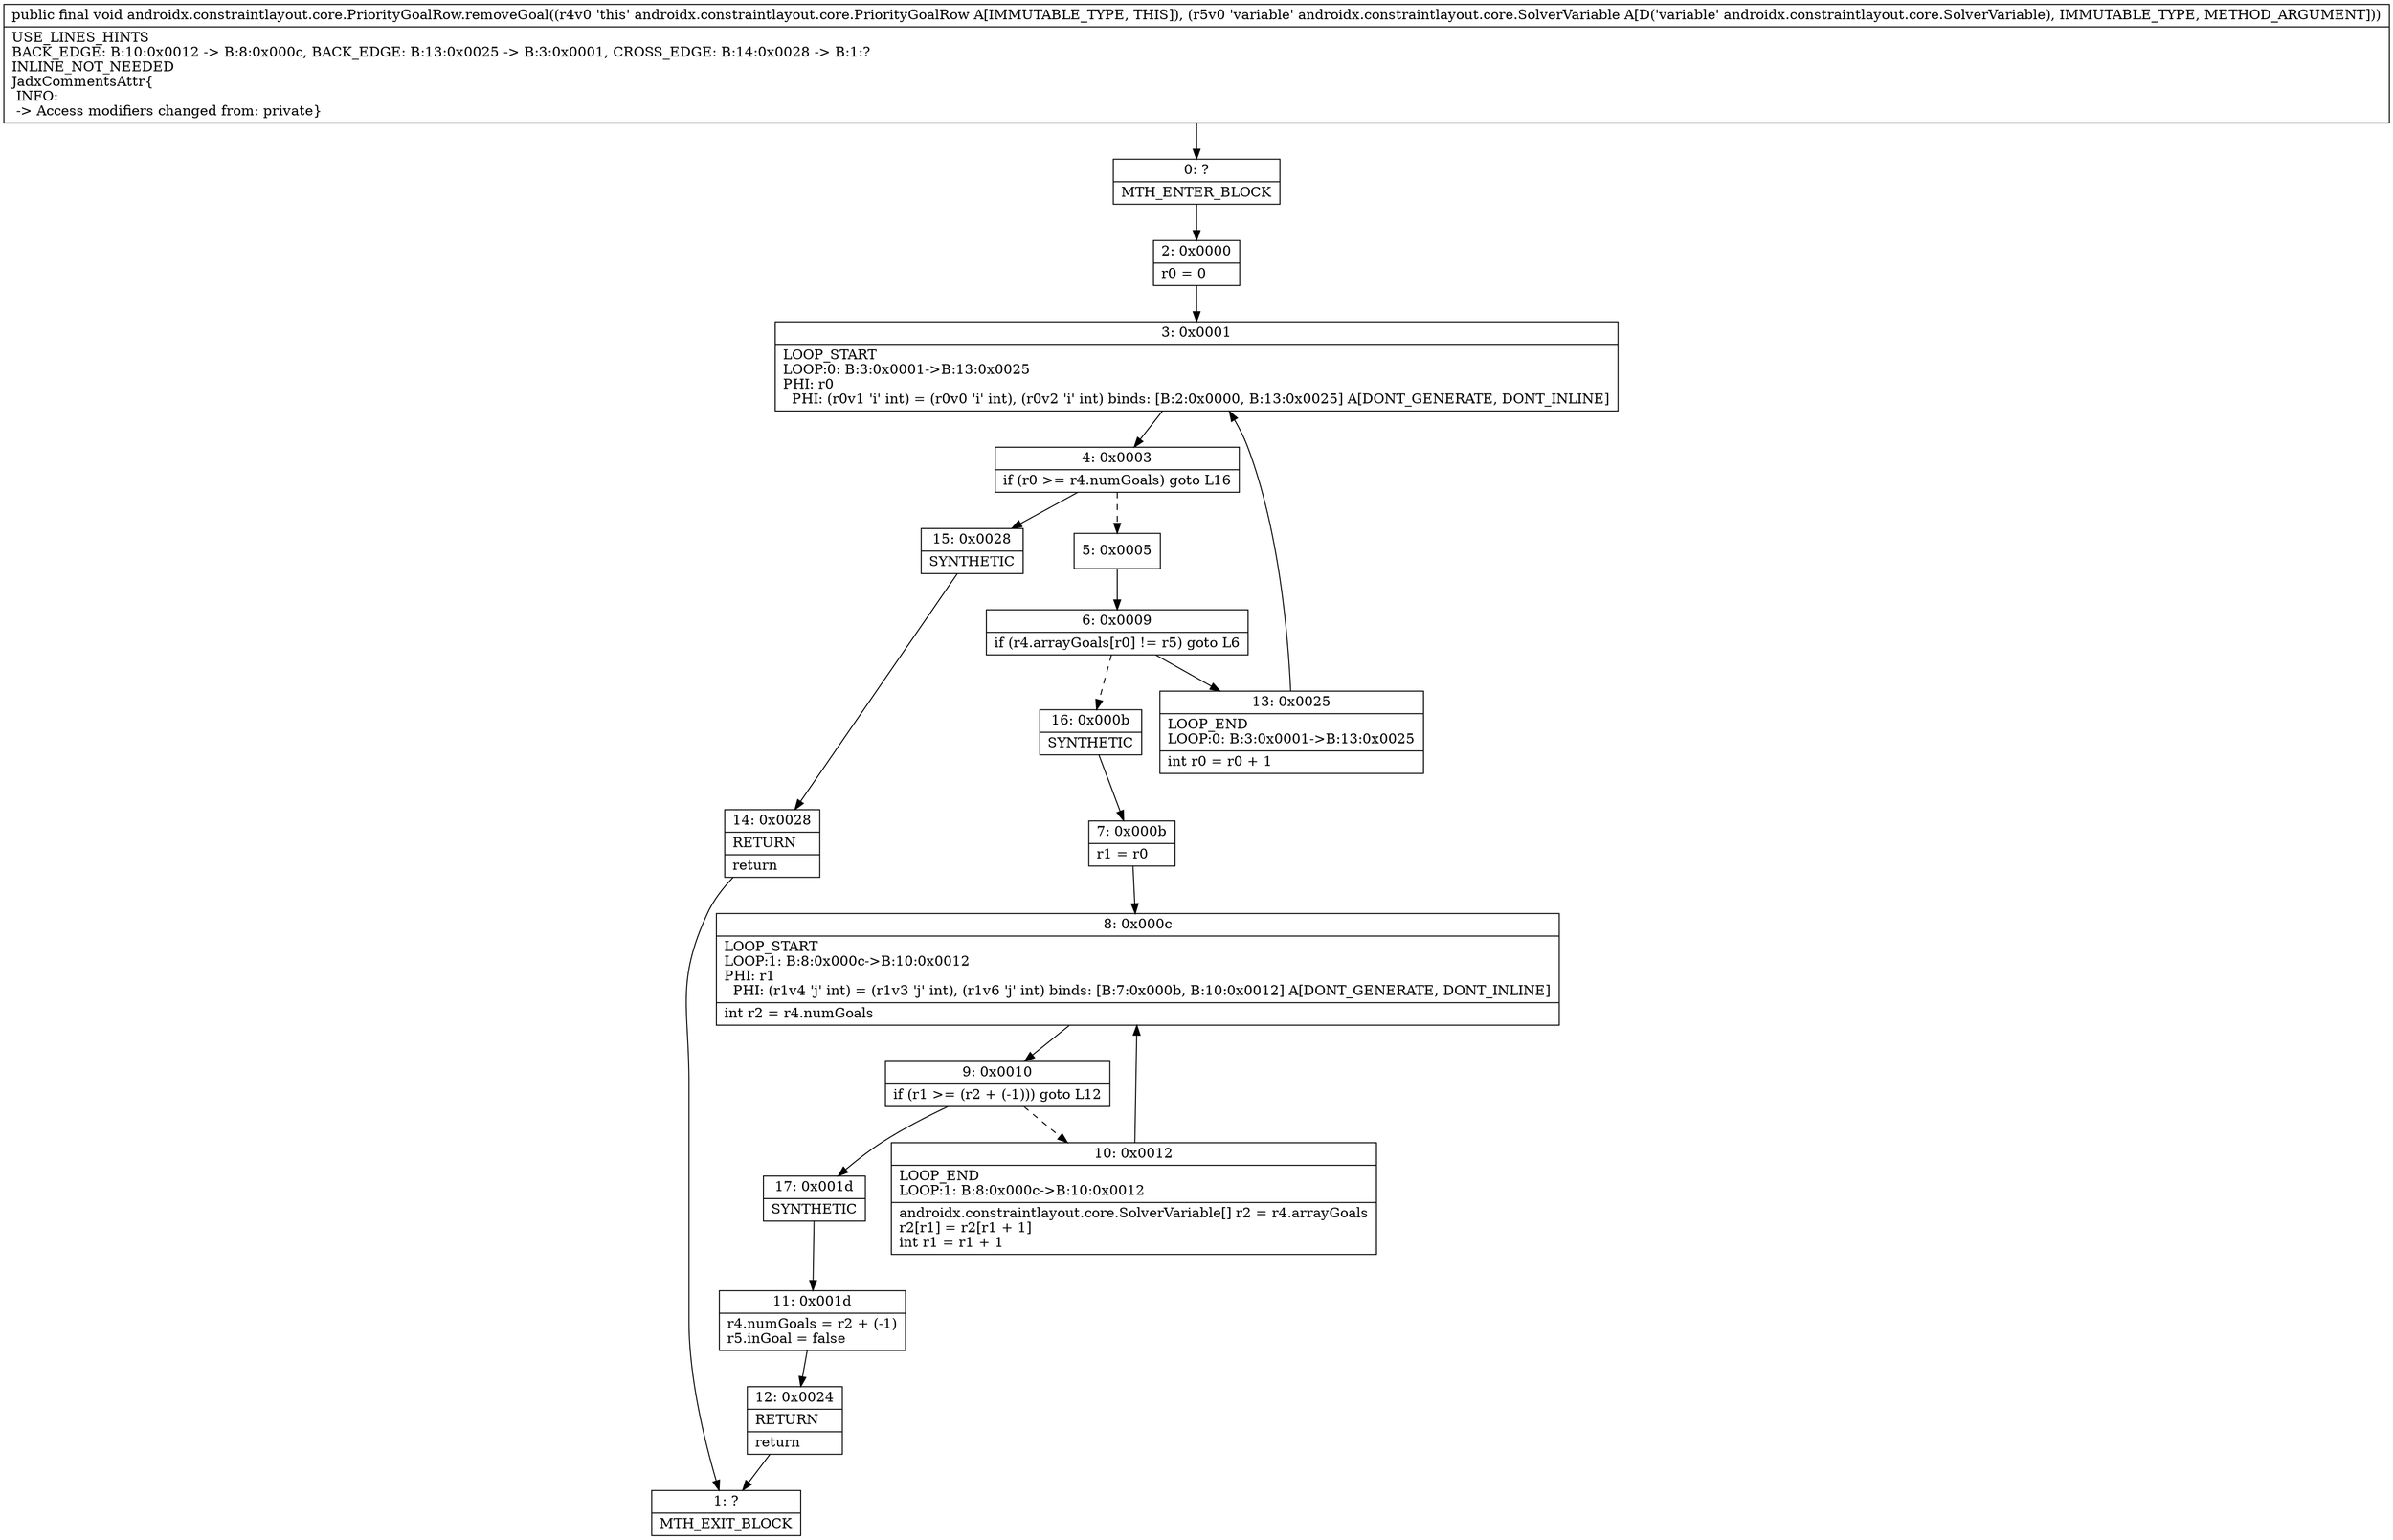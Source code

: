 digraph "CFG forandroidx.constraintlayout.core.PriorityGoalRow.removeGoal(Landroidx\/constraintlayout\/core\/SolverVariable;)V" {
Node_0 [shape=record,label="{0\:\ ?|MTH_ENTER_BLOCK\l}"];
Node_2 [shape=record,label="{2\:\ 0x0000|r0 = 0\l}"];
Node_3 [shape=record,label="{3\:\ 0x0001|LOOP_START\lLOOP:0: B:3:0x0001\-\>B:13:0x0025\lPHI: r0 \l  PHI: (r0v1 'i' int) = (r0v0 'i' int), (r0v2 'i' int) binds: [B:2:0x0000, B:13:0x0025] A[DONT_GENERATE, DONT_INLINE]\l}"];
Node_4 [shape=record,label="{4\:\ 0x0003|if (r0 \>= r4.numGoals) goto L16\l}"];
Node_5 [shape=record,label="{5\:\ 0x0005}"];
Node_6 [shape=record,label="{6\:\ 0x0009|if (r4.arrayGoals[r0] != r5) goto L6\l}"];
Node_13 [shape=record,label="{13\:\ 0x0025|LOOP_END\lLOOP:0: B:3:0x0001\-\>B:13:0x0025\l|int r0 = r0 + 1\l}"];
Node_16 [shape=record,label="{16\:\ 0x000b|SYNTHETIC\l}"];
Node_7 [shape=record,label="{7\:\ 0x000b|r1 = r0\l}"];
Node_8 [shape=record,label="{8\:\ 0x000c|LOOP_START\lLOOP:1: B:8:0x000c\-\>B:10:0x0012\lPHI: r1 \l  PHI: (r1v4 'j' int) = (r1v3 'j' int), (r1v6 'j' int) binds: [B:7:0x000b, B:10:0x0012] A[DONT_GENERATE, DONT_INLINE]\l|int r2 = r4.numGoals\l}"];
Node_9 [shape=record,label="{9\:\ 0x0010|if (r1 \>= (r2 + (\-1))) goto L12\l}"];
Node_10 [shape=record,label="{10\:\ 0x0012|LOOP_END\lLOOP:1: B:8:0x000c\-\>B:10:0x0012\l|androidx.constraintlayout.core.SolverVariable[] r2 = r4.arrayGoals\lr2[r1] = r2[r1 + 1]\lint r1 = r1 + 1\l}"];
Node_17 [shape=record,label="{17\:\ 0x001d|SYNTHETIC\l}"];
Node_11 [shape=record,label="{11\:\ 0x001d|r4.numGoals = r2 + (\-1)\lr5.inGoal = false\l}"];
Node_12 [shape=record,label="{12\:\ 0x0024|RETURN\l|return\l}"];
Node_1 [shape=record,label="{1\:\ ?|MTH_EXIT_BLOCK\l}"];
Node_15 [shape=record,label="{15\:\ 0x0028|SYNTHETIC\l}"];
Node_14 [shape=record,label="{14\:\ 0x0028|RETURN\l|return\l}"];
MethodNode[shape=record,label="{public final void androidx.constraintlayout.core.PriorityGoalRow.removeGoal((r4v0 'this' androidx.constraintlayout.core.PriorityGoalRow A[IMMUTABLE_TYPE, THIS]), (r5v0 'variable' androidx.constraintlayout.core.SolverVariable A[D('variable' androidx.constraintlayout.core.SolverVariable), IMMUTABLE_TYPE, METHOD_ARGUMENT]))  | USE_LINES_HINTS\lBACK_EDGE: B:10:0x0012 \-\> B:8:0x000c, BACK_EDGE: B:13:0x0025 \-\> B:3:0x0001, CROSS_EDGE: B:14:0x0028 \-\> B:1:?\lINLINE_NOT_NEEDED\lJadxCommentsAttr\{\l INFO: \l \-\> Access modifiers changed from: private\}\l}"];
MethodNode -> Node_0;Node_0 -> Node_2;
Node_2 -> Node_3;
Node_3 -> Node_4;
Node_4 -> Node_5[style=dashed];
Node_4 -> Node_15;
Node_5 -> Node_6;
Node_6 -> Node_13;
Node_6 -> Node_16[style=dashed];
Node_13 -> Node_3;
Node_16 -> Node_7;
Node_7 -> Node_8;
Node_8 -> Node_9;
Node_9 -> Node_10[style=dashed];
Node_9 -> Node_17;
Node_10 -> Node_8;
Node_17 -> Node_11;
Node_11 -> Node_12;
Node_12 -> Node_1;
Node_15 -> Node_14;
Node_14 -> Node_1;
}

